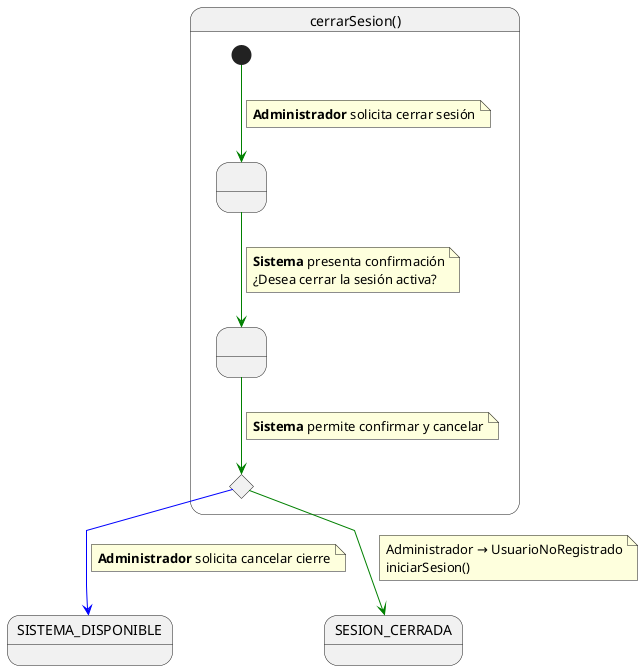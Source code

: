 @startuml cerrarSesion

skinparam linetype polyline

state cerrarSesion as "cerrarSesion()" {

    state " " as SolicitandoCierre
    state " " as ConfirmandoCierre  
    state c <<choice>>

    [*] -[#green]-> SolicitandoCierre 
    note on link
    <b>Administrador</b> solicita cerrar sesión
    end note    
    
    SolicitandoCierre -[#green]-> ConfirmandoCierre
    note on link
    <b>Sistema</b> presenta confirmación
    ¿Desea cerrar la sesión activa?
    end note
    
    ConfirmandoCierre -[#green]-> c
    note on link
    <b>Sistema</b> permite confirmar y cancelar
    end note
    

}
    c -[#blue]-> SISTEMA_DISPONIBLE
    note on link
    <b>Administrador</b> solicita cancelar cierre
    end note
    
    c -[#green]-> SESION_CERRADA
    note on link
    Administrador → UsuarioNoRegistrado
    iniciarSesion()
    end note


'cerrarSesion -[#green]-> SESION_CERRADA
'note on link
'Administrador → UsuarioNoRegistrado
'iniciarSesion()
'end note

@enduml
